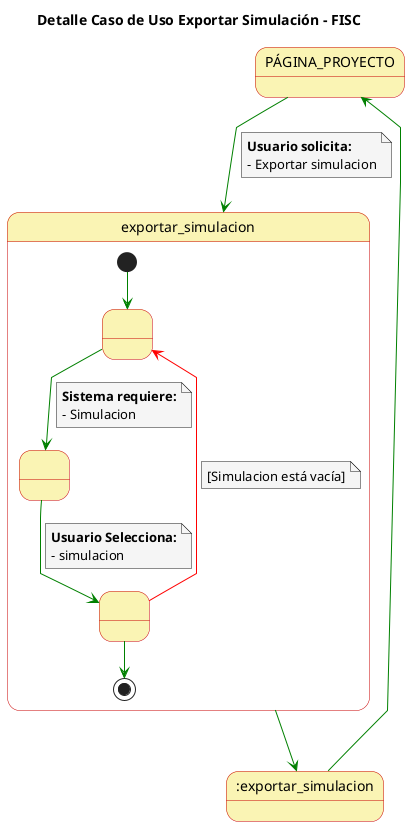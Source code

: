 @startuml

skinparam state {
  BackgroundColor #faf4b4
  BorderColor #c90000
}

skinparam note {
  BackgroundColor #f5f5f5
}

skinparam linetype polyline

title Detalle Caso de Uso Exportar Simulación - FISC


PÁGINA_PROYECTO -[#green]-> exportar_simulacion 
note on link
  **Usuario solicita:**
  - Exportar simulacion
end note

state exportar_simulacion {
  state 1 as " "
  state 2 as " "
  state 3 as " "
  
  [*] -[#green]-> 1
  1 -[#green]-> 2
  note on link
      **Sistema requiere:**
      - Simulacion
  end note
  2 -[#green]-> 3
  note on link
    **Usuario Selecciona:**
    - simulacion
  end note
  3 -[#red]-> 1
  note on link
    [Simulacion está vacía]
  end note
  3 -[#green]-> [*]
}

exportar_simulacion -[#green]-> :exportar_simulacion

:exportar_simulacion -[#green]-> PÁGINA_PROYECTO

@enduml